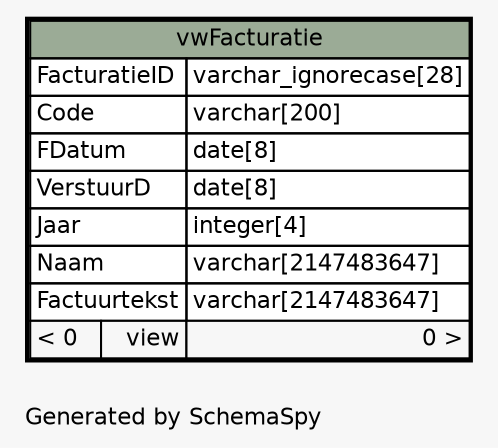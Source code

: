 // dot 2.40.1 on Linux 4.19.0-5-amd64
// SchemaSpy rev 590
digraph "oneDegreeRelationshipsDiagram" {
  graph [
    rankdir="RL"
    bgcolor="#f7f7f7"
    label="\nGenerated by SchemaSpy"
    labeljust="l"
    nodesep="0.18"
    ranksep="0.46"
    fontname="Helvetica"
    fontsize="11"
  ];
  node [
    fontname="Helvetica"
    fontsize="11"
    shape="plaintext"
  ];
  edge [
    arrowsize="0.8"
  ];
  "vwFacturatie" [
    label=<
    <TABLE BORDER="2" CELLBORDER="1" CELLSPACING="0" BGCOLOR="#ffffff">
      <TR><TD COLSPAN="3" BGCOLOR="#9bab96" ALIGN="CENTER">vwFacturatie</TD></TR>
      <TR><TD PORT="FacturatieID" COLSPAN="2" ALIGN="LEFT">FacturatieID</TD><TD PORT="FacturatieID.type" ALIGN="LEFT">varchar_ignorecase[28]</TD></TR>
      <TR><TD PORT="Code" COLSPAN="2" ALIGN="LEFT">Code</TD><TD PORT="Code.type" ALIGN="LEFT">varchar[200]</TD></TR>
      <TR><TD PORT="FDatum" COLSPAN="2" ALIGN="LEFT">FDatum</TD><TD PORT="FDatum.type" ALIGN="LEFT">date[8]</TD></TR>
      <TR><TD PORT="VerstuurD" COLSPAN="2" ALIGN="LEFT">VerstuurD</TD><TD PORT="VerstuurD.type" ALIGN="LEFT">date[8]</TD></TR>
      <TR><TD PORT="Jaar" COLSPAN="2" ALIGN="LEFT">Jaar</TD><TD PORT="Jaar.type" ALIGN="LEFT">integer[4]</TD></TR>
      <TR><TD PORT="Naam" COLSPAN="2" ALIGN="LEFT">Naam</TD><TD PORT="Naam.type" ALIGN="LEFT">varchar[2147483647]</TD></TR>
      <TR><TD PORT="Factuurtekst" COLSPAN="2" ALIGN="LEFT">Factuurtekst</TD><TD PORT="Factuurtekst.type" ALIGN="LEFT">varchar[2147483647]</TD></TR>
      <TR><TD ALIGN="LEFT" BGCOLOR="#f7f7f7">&lt; 0</TD><TD ALIGN="RIGHT" BGCOLOR="#f7f7f7">view</TD><TD ALIGN="RIGHT" BGCOLOR="#f7f7f7">0 &gt;</TD></TR>
    </TABLE>>
    URL="vwFacturatie.html"
    tooltip="vwFacturatie"
  ];
}
